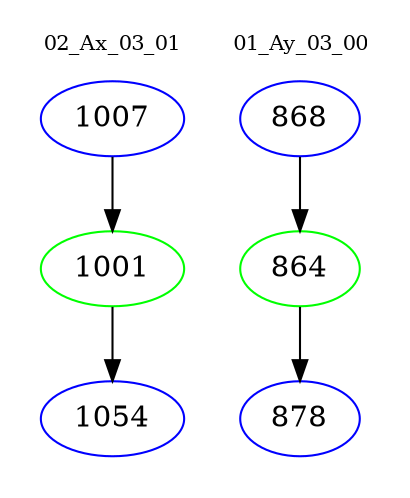 digraph{
subgraph cluster_0 {
color = white
label = "02_Ax_03_01";
fontsize=10;
T0_1007 [label="1007", color="blue"]
T0_1007 -> T0_1001 [color="black"]
T0_1001 [label="1001", color="green"]
T0_1001 -> T0_1054 [color="black"]
T0_1054 [label="1054", color="blue"]
}
subgraph cluster_1 {
color = white
label = "01_Ay_03_00";
fontsize=10;
T1_868 [label="868", color="blue"]
T1_868 -> T1_864 [color="black"]
T1_864 [label="864", color="green"]
T1_864 -> T1_878 [color="black"]
T1_878 [label="878", color="blue"]
}
}
